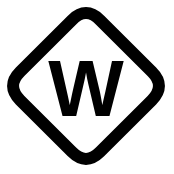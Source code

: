 <mxfile version="12.4.2" type="device" pages="1"><diagram id="jtESEN42dtcCdEFQVKC3" name="Page-1"><mxGraphModel dx="946" dy="610" grid="1" gridSize="10" guides="1" tooltips="1" connect="1" arrows="1" fold="1" page="1" pageScale="1" pageWidth="850" pageHeight="1100" math="0" shadow="0"><root><mxCell id="0"/><mxCell id="1" parent="0"/><mxCell id="C4oYFLd8qZUwuIy480fy-1" value="W" style="rhombus;whiteSpace=wrap;html=1;fillColor=none;strokeColor=#000000;strokeWidth=6;fontSize=40;rounded=1;fontStyle=1" parent="1" vertex="1"><mxGeometry x="180" y="260" width="80" height="80" as="geometry"/></mxCell></root></mxGraphModel></diagram></mxfile>